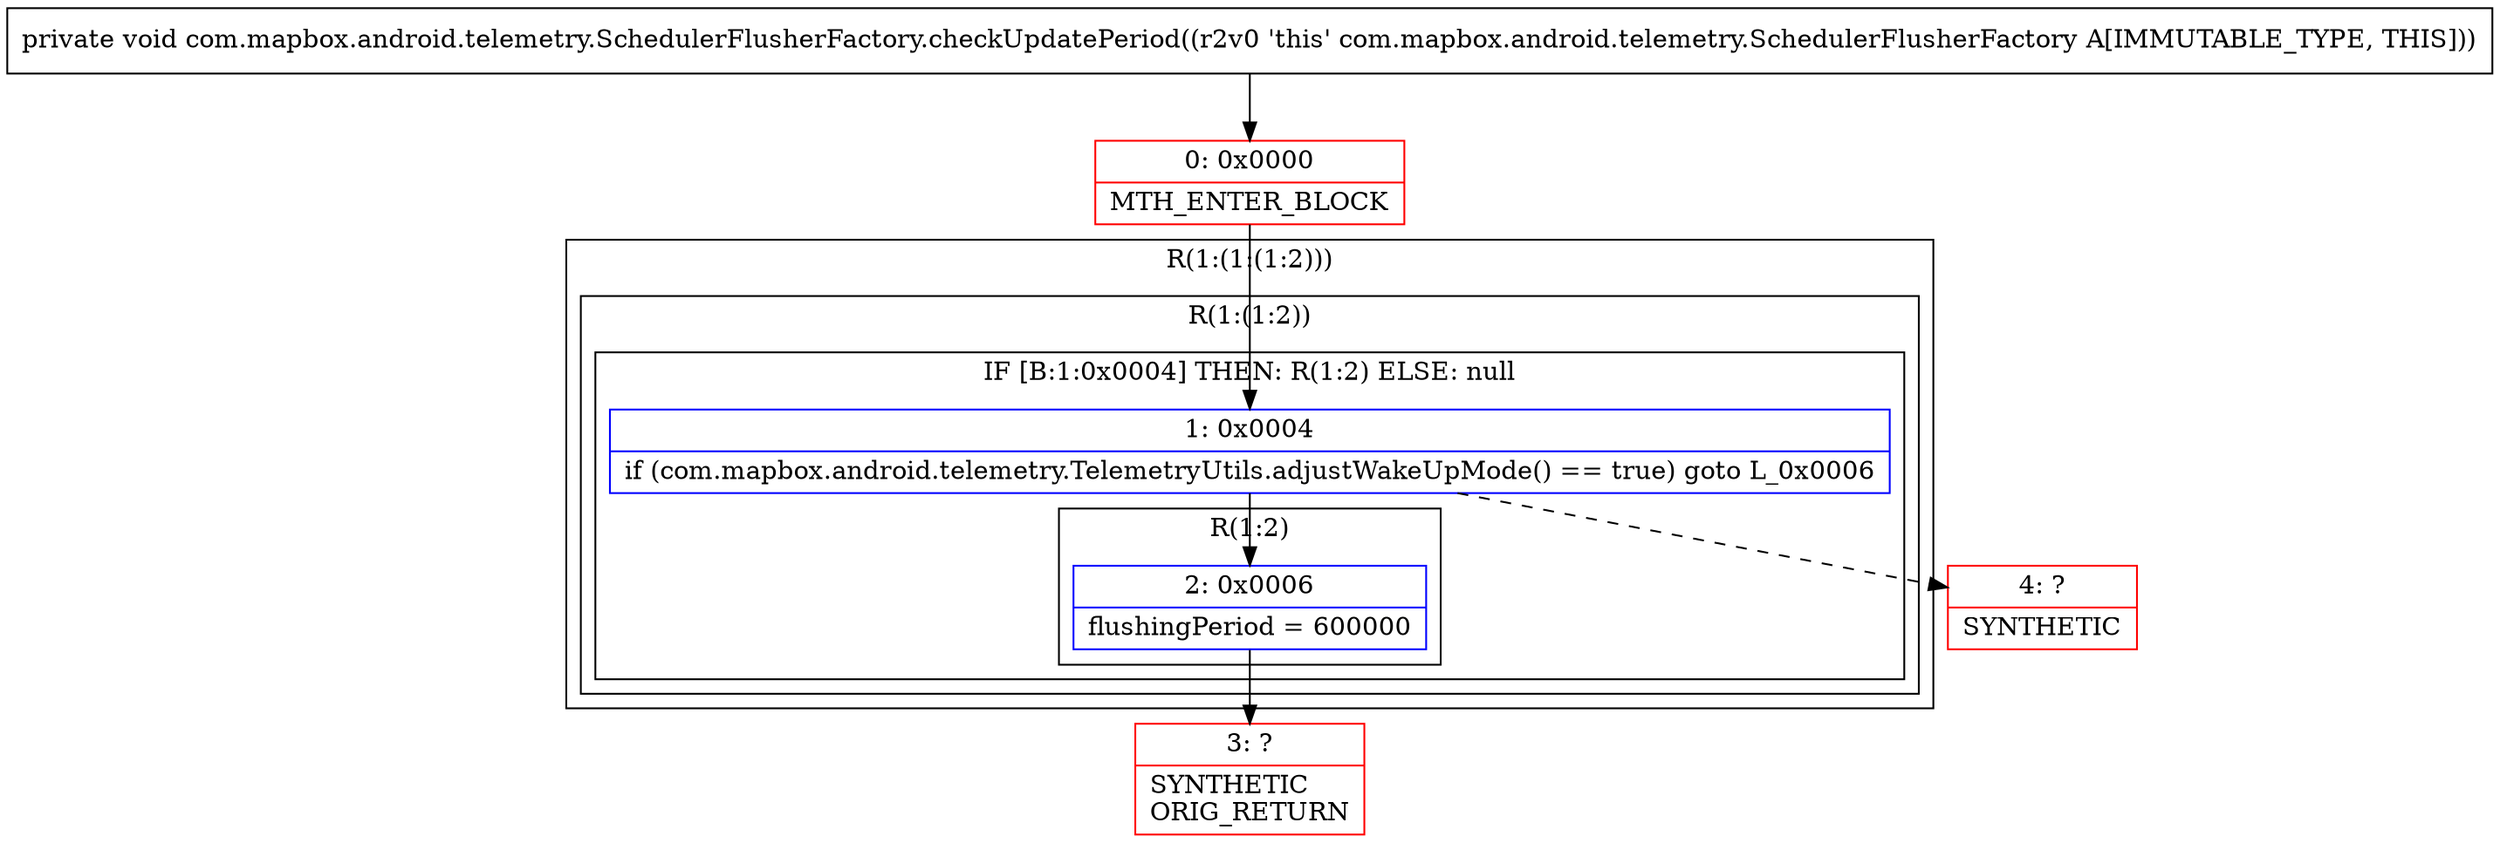 digraph "CFG forcom.mapbox.android.telemetry.SchedulerFlusherFactory.checkUpdatePeriod()V" {
subgraph cluster_Region_535858176 {
label = "R(1:(1:(1:2)))";
node [shape=record,color=blue];
subgraph cluster_Region_369434864 {
label = "R(1:(1:2))";
node [shape=record,color=blue];
subgraph cluster_IfRegion_1829673194 {
label = "IF [B:1:0x0004] THEN: R(1:2) ELSE: null";
node [shape=record,color=blue];
Node_1 [shape=record,label="{1\:\ 0x0004|if (com.mapbox.android.telemetry.TelemetryUtils.adjustWakeUpMode() == true) goto L_0x0006\l}"];
subgraph cluster_Region_752765958 {
label = "R(1:2)";
node [shape=record,color=blue];
Node_2 [shape=record,label="{2\:\ 0x0006|flushingPeriod = 600000\l}"];
}
}
}
}
Node_0 [shape=record,color=red,label="{0\:\ 0x0000|MTH_ENTER_BLOCK\l}"];
Node_3 [shape=record,color=red,label="{3\:\ ?|SYNTHETIC\lORIG_RETURN\l}"];
Node_4 [shape=record,color=red,label="{4\:\ ?|SYNTHETIC\l}"];
MethodNode[shape=record,label="{private void com.mapbox.android.telemetry.SchedulerFlusherFactory.checkUpdatePeriod((r2v0 'this' com.mapbox.android.telemetry.SchedulerFlusherFactory A[IMMUTABLE_TYPE, THIS])) }"];
MethodNode -> Node_0;
Node_1 -> Node_2;
Node_1 -> Node_4[style=dashed];
Node_2 -> Node_3;
Node_0 -> Node_1;
}

